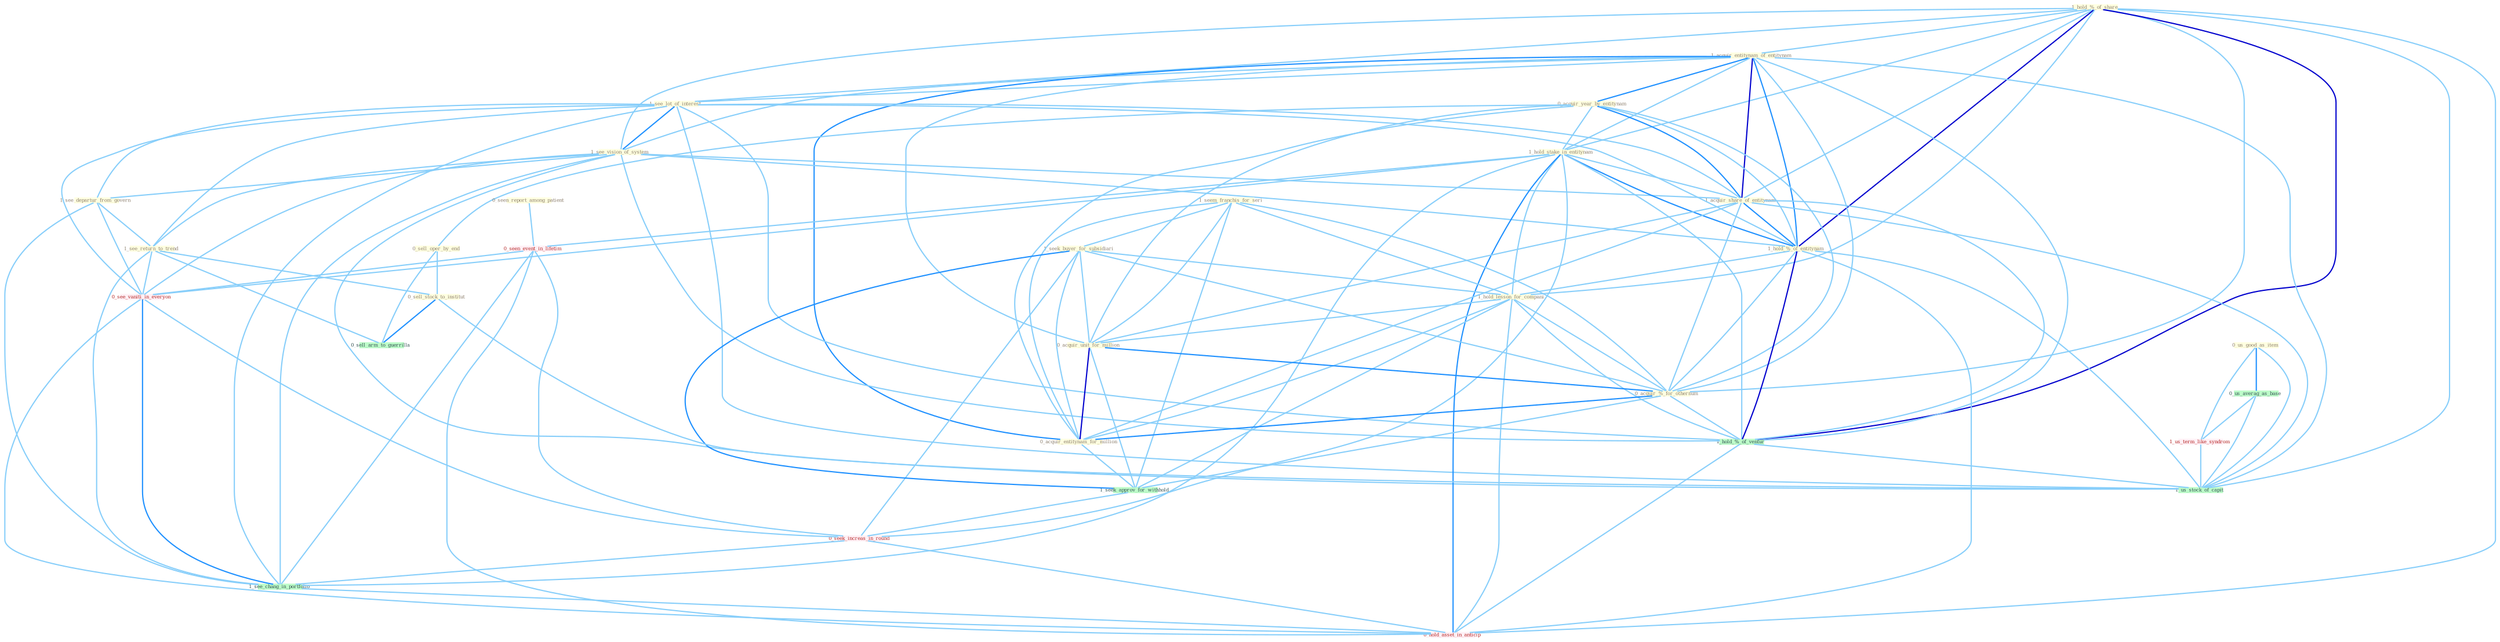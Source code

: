 Graph G{ 
    node
    [shape=polygon,style=filled,width=.5,height=.06,color="#BDFCC9",fixedsize=true,fontsize=4,
    fontcolor="#2f4f4f"];
    {node
    [color="#ffffe0", fontcolor="#8b7d6b"] "1_hold_%_of_share " "1_acquir_entitynam_of_entitynam " "0_acquir_year_by_entitynam " "1_see_lot_of_interest " "1_see_vision_of_system " "1_hold_stake_in_entitynam " "1_see_departur_from_govern " "0_seen_report_among_patient " "1_seem_franchis_for_seri " "1_see_return_to_trend " "0_sell_oper_by_end " "1_acquir_share_of_entitynam " "1_hold_%_of_entitynam " "1_seek_buyer_for_subsidiari " "1_hold_lesson_for_compani " "0_acquir_unit_for_million " "0_sell_stock_to_institut " "0_us_good_as_item " "0_acquir_%_for_othernum " "0_acquir_entitynam_for_million "}
{node [color="#fff0f5", fontcolor="#b22222"] "0_seen_event_in_lifetim " "1_us_term_like_syndrom " "0_see_vaniti_in_everyon " "0_seek_increas_in_round " "0_hold_asset_in_anticip "}
edge [color="#B0E2FF"];

	"1_hold_%_of_share " -- "1_acquir_entitynam_of_entitynam " [w="1", color="#87cefa" ];
	"1_hold_%_of_share " -- "1_see_lot_of_interest " [w="1", color="#87cefa" ];
	"1_hold_%_of_share " -- "1_see_vision_of_system " [w="1", color="#87cefa" ];
	"1_hold_%_of_share " -- "1_hold_stake_in_entitynam " [w="1", color="#87cefa" ];
	"1_hold_%_of_share " -- "1_acquir_share_of_entitynam " [w="1", color="#87cefa" ];
	"1_hold_%_of_share " -- "1_hold_%_of_entitynam " [w="3", color="#0000cd" , len=0.6];
	"1_hold_%_of_share " -- "1_hold_lesson_for_compani " [w="1", color="#87cefa" ];
	"1_hold_%_of_share " -- "0_acquir_%_for_othernum " [w="1", color="#87cefa" ];
	"1_hold_%_of_share " -- "1_hold_%_of_ventur " [w="3", color="#0000cd" , len=0.6];
	"1_hold_%_of_share " -- "1_us_stock_of_capit " [w="1", color="#87cefa" ];
	"1_hold_%_of_share " -- "0_hold_asset_in_anticip " [w="1", color="#87cefa" ];
	"1_acquir_entitynam_of_entitynam " -- "0_acquir_year_by_entitynam " [w="2", color="#1e90ff" , len=0.8];
	"1_acquir_entitynam_of_entitynam " -- "1_see_lot_of_interest " [w="1", color="#87cefa" ];
	"1_acquir_entitynam_of_entitynam " -- "1_see_vision_of_system " [w="1", color="#87cefa" ];
	"1_acquir_entitynam_of_entitynam " -- "1_hold_stake_in_entitynam " [w="1", color="#87cefa" ];
	"1_acquir_entitynam_of_entitynam " -- "1_acquir_share_of_entitynam " [w="3", color="#0000cd" , len=0.6];
	"1_acquir_entitynam_of_entitynam " -- "1_hold_%_of_entitynam " [w="2", color="#1e90ff" , len=0.8];
	"1_acquir_entitynam_of_entitynam " -- "0_acquir_unit_for_million " [w="1", color="#87cefa" ];
	"1_acquir_entitynam_of_entitynam " -- "0_acquir_%_for_othernum " [w="1", color="#87cefa" ];
	"1_acquir_entitynam_of_entitynam " -- "0_acquir_entitynam_for_million " [w="2", color="#1e90ff" , len=0.8];
	"1_acquir_entitynam_of_entitynam " -- "1_hold_%_of_ventur " [w="1", color="#87cefa" ];
	"1_acquir_entitynam_of_entitynam " -- "1_us_stock_of_capit " [w="1", color="#87cefa" ];
	"0_acquir_year_by_entitynam " -- "1_hold_stake_in_entitynam " [w="1", color="#87cefa" ];
	"0_acquir_year_by_entitynam " -- "0_sell_oper_by_end " [w="1", color="#87cefa" ];
	"0_acquir_year_by_entitynam " -- "1_acquir_share_of_entitynam " [w="2", color="#1e90ff" , len=0.8];
	"0_acquir_year_by_entitynam " -- "1_hold_%_of_entitynam " [w="1", color="#87cefa" ];
	"0_acquir_year_by_entitynam " -- "0_acquir_unit_for_million " [w="1", color="#87cefa" ];
	"0_acquir_year_by_entitynam " -- "0_acquir_%_for_othernum " [w="1", color="#87cefa" ];
	"0_acquir_year_by_entitynam " -- "0_acquir_entitynam_for_million " [w="1", color="#87cefa" ];
	"1_see_lot_of_interest " -- "1_see_vision_of_system " [w="2", color="#1e90ff" , len=0.8];
	"1_see_lot_of_interest " -- "1_see_departur_from_govern " [w="1", color="#87cefa" ];
	"1_see_lot_of_interest " -- "1_see_return_to_trend " [w="1", color="#87cefa" ];
	"1_see_lot_of_interest " -- "1_acquir_share_of_entitynam " [w="1", color="#87cefa" ];
	"1_see_lot_of_interest " -- "1_hold_%_of_entitynam " [w="1", color="#87cefa" ];
	"1_see_lot_of_interest " -- "1_hold_%_of_ventur " [w="1", color="#87cefa" ];
	"1_see_lot_of_interest " -- "0_see_vaniti_in_everyon " [w="1", color="#87cefa" ];
	"1_see_lot_of_interest " -- "1_us_stock_of_capit " [w="1", color="#87cefa" ];
	"1_see_lot_of_interest " -- "1_see_chang_in_portfolio " [w="1", color="#87cefa" ];
	"1_see_vision_of_system " -- "1_see_departur_from_govern " [w="1", color="#87cefa" ];
	"1_see_vision_of_system " -- "1_see_return_to_trend " [w="1", color="#87cefa" ];
	"1_see_vision_of_system " -- "1_acquir_share_of_entitynam " [w="1", color="#87cefa" ];
	"1_see_vision_of_system " -- "1_hold_%_of_entitynam " [w="1", color="#87cefa" ];
	"1_see_vision_of_system " -- "1_hold_%_of_ventur " [w="1", color="#87cefa" ];
	"1_see_vision_of_system " -- "0_see_vaniti_in_everyon " [w="1", color="#87cefa" ];
	"1_see_vision_of_system " -- "1_us_stock_of_capit " [w="1", color="#87cefa" ];
	"1_see_vision_of_system " -- "1_see_chang_in_portfolio " [w="1", color="#87cefa" ];
	"1_hold_stake_in_entitynam " -- "1_acquir_share_of_entitynam " [w="1", color="#87cefa" ];
	"1_hold_stake_in_entitynam " -- "1_hold_%_of_entitynam " [w="2", color="#1e90ff" , len=0.8];
	"1_hold_stake_in_entitynam " -- "1_hold_lesson_for_compani " [w="1", color="#87cefa" ];
	"1_hold_stake_in_entitynam " -- "0_seen_event_in_lifetim " [w="1", color="#87cefa" ];
	"1_hold_stake_in_entitynam " -- "1_hold_%_of_ventur " [w="1", color="#87cefa" ];
	"1_hold_stake_in_entitynam " -- "0_see_vaniti_in_everyon " [w="1", color="#87cefa" ];
	"1_hold_stake_in_entitynam " -- "0_seek_increas_in_round " [w="1", color="#87cefa" ];
	"1_hold_stake_in_entitynam " -- "1_see_chang_in_portfolio " [w="1", color="#87cefa" ];
	"1_hold_stake_in_entitynam " -- "0_hold_asset_in_anticip " [w="2", color="#1e90ff" , len=0.8];
	"1_see_departur_from_govern " -- "1_see_return_to_trend " [w="1", color="#87cefa" ];
	"1_see_departur_from_govern " -- "0_see_vaniti_in_everyon " [w="1", color="#87cefa" ];
	"1_see_departur_from_govern " -- "1_see_chang_in_portfolio " [w="1", color="#87cefa" ];
	"0_seen_report_among_patient " -- "0_seen_event_in_lifetim " [w="1", color="#87cefa" ];
	"1_seem_franchis_for_seri " -- "1_seek_buyer_for_subsidiari " [w="1", color="#87cefa" ];
	"1_seem_franchis_for_seri " -- "1_hold_lesson_for_compani " [w="1", color="#87cefa" ];
	"1_seem_franchis_for_seri " -- "0_acquir_unit_for_million " [w="1", color="#87cefa" ];
	"1_seem_franchis_for_seri " -- "0_acquir_%_for_othernum " [w="1", color="#87cefa" ];
	"1_seem_franchis_for_seri " -- "0_acquir_entitynam_for_million " [w="1", color="#87cefa" ];
	"1_seem_franchis_for_seri " -- "1_seek_approv_for_withhold " [w="1", color="#87cefa" ];
	"1_see_return_to_trend " -- "0_sell_stock_to_institut " [w="1", color="#87cefa" ];
	"1_see_return_to_trend " -- "0_see_vaniti_in_everyon " [w="1", color="#87cefa" ];
	"1_see_return_to_trend " -- "0_sell_arm_to_guerrilla " [w="1", color="#87cefa" ];
	"1_see_return_to_trend " -- "1_see_chang_in_portfolio " [w="1", color="#87cefa" ];
	"0_sell_oper_by_end " -- "0_sell_stock_to_institut " [w="1", color="#87cefa" ];
	"0_sell_oper_by_end " -- "0_sell_arm_to_guerrilla " [w="1", color="#87cefa" ];
	"1_acquir_share_of_entitynam " -- "1_hold_%_of_entitynam " [w="2", color="#1e90ff" , len=0.8];
	"1_acquir_share_of_entitynam " -- "0_acquir_unit_for_million " [w="1", color="#87cefa" ];
	"1_acquir_share_of_entitynam " -- "0_acquir_%_for_othernum " [w="1", color="#87cefa" ];
	"1_acquir_share_of_entitynam " -- "0_acquir_entitynam_for_million " [w="1", color="#87cefa" ];
	"1_acquir_share_of_entitynam " -- "1_hold_%_of_ventur " [w="1", color="#87cefa" ];
	"1_acquir_share_of_entitynam " -- "1_us_stock_of_capit " [w="1", color="#87cefa" ];
	"1_hold_%_of_entitynam " -- "1_hold_lesson_for_compani " [w="1", color="#87cefa" ];
	"1_hold_%_of_entitynam " -- "0_acquir_%_for_othernum " [w="1", color="#87cefa" ];
	"1_hold_%_of_entitynam " -- "1_hold_%_of_ventur " [w="3", color="#0000cd" , len=0.6];
	"1_hold_%_of_entitynam " -- "1_us_stock_of_capit " [w="1", color="#87cefa" ];
	"1_hold_%_of_entitynam " -- "0_hold_asset_in_anticip " [w="1", color="#87cefa" ];
	"1_seek_buyer_for_subsidiari " -- "1_hold_lesson_for_compani " [w="1", color="#87cefa" ];
	"1_seek_buyer_for_subsidiari " -- "0_acquir_unit_for_million " [w="1", color="#87cefa" ];
	"1_seek_buyer_for_subsidiari " -- "0_acquir_%_for_othernum " [w="1", color="#87cefa" ];
	"1_seek_buyer_for_subsidiari " -- "0_acquir_entitynam_for_million " [w="1", color="#87cefa" ];
	"1_seek_buyer_for_subsidiari " -- "1_seek_approv_for_withhold " [w="2", color="#1e90ff" , len=0.8];
	"1_seek_buyer_for_subsidiari " -- "0_seek_increas_in_round " [w="1", color="#87cefa" ];
	"1_hold_lesson_for_compani " -- "0_acquir_unit_for_million " [w="1", color="#87cefa" ];
	"1_hold_lesson_for_compani " -- "0_acquir_%_for_othernum " [w="1", color="#87cefa" ];
	"1_hold_lesson_for_compani " -- "0_acquir_entitynam_for_million " [w="1", color="#87cefa" ];
	"1_hold_lesson_for_compani " -- "1_seek_approv_for_withhold " [w="1", color="#87cefa" ];
	"1_hold_lesson_for_compani " -- "1_hold_%_of_ventur " [w="1", color="#87cefa" ];
	"1_hold_lesson_for_compani " -- "0_hold_asset_in_anticip " [w="1", color="#87cefa" ];
	"0_acquir_unit_for_million " -- "0_acquir_%_for_othernum " [w="2", color="#1e90ff" , len=0.8];
	"0_acquir_unit_for_million " -- "0_acquir_entitynam_for_million " [w="3", color="#0000cd" , len=0.6];
	"0_acquir_unit_for_million " -- "1_seek_approv_for_withhold " [w="1", color="#87cefa" ];
	"0_sell_stock_to_institut " -- "0_sell_arm_to_guerrilla " [w="2", color="#1e90ff" , len=0.8];
	"0_sell_stock_to_institut " -- "1_us_stock_of_capit " [w="1", color="#87cefa" ];
	"0_us_good_as_item " -- "0_us_averag_as_base " [w="2", color="#1e90ff" , len=0.8];
	"0_us_good_as_item " -- "1_us_term_like_syndrom " [w="1", color="#87cefa" ];
	"0_us_good_as_item " -- "1_us_stock_of_capit " [w="1", color="#87cefa" ];
	"0_acquir_%_for_othernum " -- "0_acquir_entitynam_for_million " [w="2", color="#1e90ff" , len=0.8];
	"0_acquir_%_for_othernum " -- "1_seek_approv_for_withhold " [w="1", color="#87cefa" ];
	"0_acquir_%_for_othernum " -- "1_hold_%_of_ventur " [w="1", color="#87cefa" ];
	"0_acquir_entitynam_for_million " -- "1_seek_approv_for_withhold " [w="1", color="#87cefa" ];
	"0_seen_event_in_lifetim " -- "0_see_vaniti_in_everyon " [w="1", color="#87cefa" ];
	"0_seen_event_in_lifetim " -- "0_seek_increas_in_round " [w="1", color="#87cefa" ];
	"0_seen_event_in_lifetim " -- "1_see_chang_in_portfolio " [w="1", color="#87cefa" ];
	"0_seen_event_in_lifetim " -- "0_hold_asset_in_anticip " [w="1", color="#87cefa" ];
	"0_us_averag_as_base " -- "1_us_term_like_syndrom " [w="1", color="#87cefa" ];
	"0_us_averag_as_base " -- "1_us_stock_of_capit " [w="1", color="#87cefa" ];
	"1_us_term_like_syndrom " -- "1_us_stock_of_capit " [w="1", color="#87cefa" ];
	"1_seek_approv_for_withhold " -- "0_seek_increas_in_round " [w="1", color="#87cefa" ];
	"1_hold_%_of_ventur " -- "1_us_stock_of_capit " [w="1", color="#87cefa" ];
	"1_hold_%_of_ventur " -- "0_hold_asset_in_anticip " [w="1", color="#87cefa" ];
	"0_see_vaniti_in_everyon " -- "0_seek_increas_in_round " [w="1", color="#87cefa" ];
	"0_see_vaniti_in_everyon " -- "1_see_chang_in_portfolio " [w="2", color="#1e90ff" , len=0.8];
	"0_see_vaniti_in_everyon " -- "0_hold_asset_in_anticip " [w="1", color="#87cefa" ];
	"0_seek_increas_in_round " -- "1_see_chang_in_portfolio " [w="1", color="#87cefa" ];
	"0_seek_increas_in_round " -- "0_hold_asset_in_anticip " [w="1", color="#87cefa" ];
	"1_see_chang_in_portfolio " -- "0_hold_asset_in_anticip " [w="1", color="#87cefa" ];
}